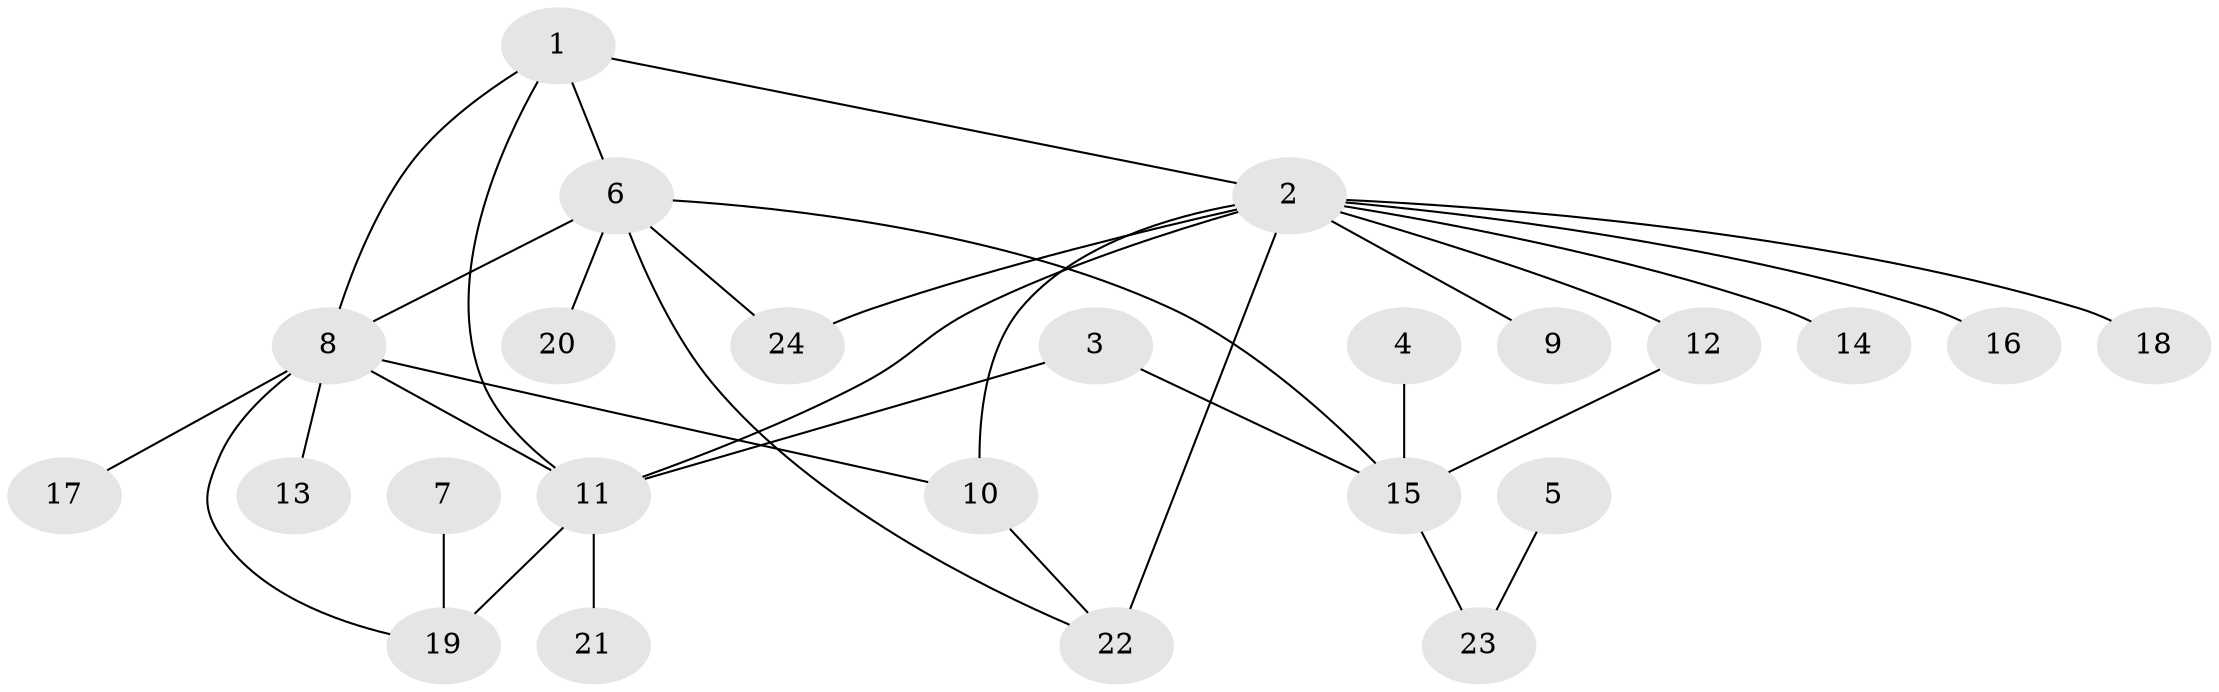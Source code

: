// original degree distribution, {6: 0.0425531914893617, 4: 0.0425531914893617, 7: 0.06382978723404255, 3: 0.14893617021276595, 2: 0.1702127659574468, 8: 0.02127659574468085, 1: 0.48936170212765956, 5: 0.02127659574468085}
// Generated by graph-tools (version 1.1) at 2025/50/03/09/25 03:50:42]
// undirected, 24 vertices, 33 edges
graph export_dot {
graph [start="1"]
  node [color=gray90,style=filled];
  1;
  2;
  3;
  4;
  5;
  6;
  7;
  8;
  9;
  10;
  11;
  12;
  13;
  14;
  15;
  16;
  17;
  18;
  19;
  20;
  21;
  22;
  23;
  24;
  1 -- 2 [weight=1.0];
  1 -- 6 [weight=1.0];
  1 -- 8 [weight=1.0];
  1 -- 11 [weight=1.0];
  2 -- 9 [weight=1.0];
  2 -- 10 [weight=1.0];
  2 -- 11 [weight=1.0];
  2 -- 12 [weight=1.0];
  2 -- 14 [weight=1.0];
  2 -- 16 [weight=1.0];
  2 -- 18 [weight=1.0];
  2 -- 22 [weight=2.0];
  2 -- 24 [weight=1.0];
  3 -- 11 [weight=1.0];
  3 -- 15 [weight=1.0];
  4 -- 15 [weight=1.0];
  5 -- 23 [weight=1.0];
  6 -- 8 [weight=1.0];
  6 -- 15 [weight=1.0];
  6 -- 20 [weight=1.0];
  6 -- 22 [weight=1.0];
  6 -- 24 [weight=1.0];
  7 -- 19 [weight=1.0];
  8 -- 10 [weight=1.0];
  8 -- 11 [weight=1.0];
  8 -- 13 [weight=1.0];
  8 -- 17 [weight=1.0];
  8 -- 19 [weight=1.0];
  10 -- 22 [weight=1.0];
  11 -- 19 [weight=1.0];
  11 -- 21 [weight=1.0];
  12 -- 15 [weight=1.0];
  15 -- 23 [weight=1.0];
}
